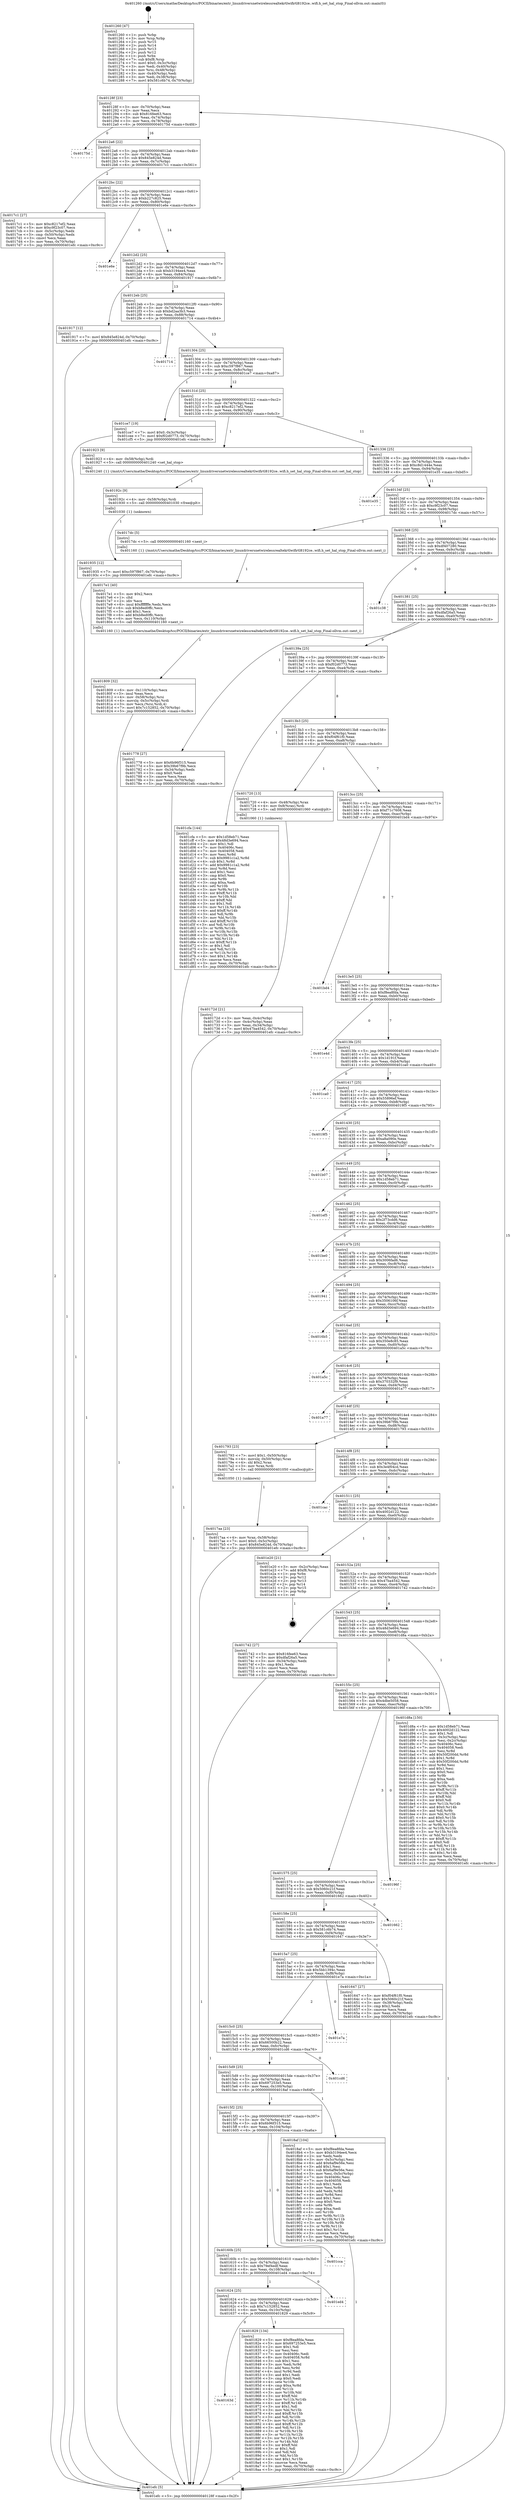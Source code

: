 digraph "0x401260" {
  label = "0x401260 (/mnt/c/Users/mathe/Desktop/tcc/POCII/binaries/extr_linuxdriversnetwirelessrealtekrtlwifirtl8192ce..wifi.h_set_hal_stop_Final-ollvm.out::main(0))"
  labelloc = "t"
  node[shape=record]

  Entry [label="",width=0.3,height=0.3,shape=circle,fillcolor=black,style=filled]
  "0x40128f" [label="{
     0x40128f [23]\l
     | [instrs]\l
     &nbsp;&nbsp;0x40128f \<+3\>: mov -0x70(%rbp),%eax\l
     &nbsp;&nbsp;0x401292 \<+2\>: mov %eax,%ecx\l
     &nbsp;&nbsp;0x401294 \<+6\>: sub $0x816fee63,%ecx\l
     &nbsp;&nbsp;0x40129a \<+3\>: mov %eax,-0x74(%rbp)\l
     &nbsp;&nbsp;0x40129d \<+3\>: mov %ecx,-0x78(%rbp)\l
     &nbsp;&nbsp;0x4012a0 \<+6\>: je 000000000040175d \<main+0x4fd\>\l
  }"]
  "0x40175d" [label="{
     0x40175d\l
  }", style=dashed]
  "0x4012a6" [label="{
     0x4012a6 [22]\l
     | [instrs]\l
     &nbsp;&nbsp;0x4012a6 \<+5\>: jmp 00000000004012ab \<main+0x4b\>\l
     &nbsp;&nbsp;0x4012ab \<+3\>: mov -0x74(%rbp),%eax\l
     &nbsp;&nbsp;0x4012ae \<+5\>: sub $0x845e824d,%eax\l
     &nbsp;&nbsp;0x4012b3 \<+3\>: mov %eax,-0x7c(%rbp)\l
     &nbsp;&nbsp;0x4012b6 \<+6\>: je 00000000004017c1 \<main+0x561\>\l
  }"]
  Exit [label="",width=0.3,height=0.3,shape=circle,fillcolor=black,style=filled,peripheries=2]
  "0x4017c1" [label="{
     0x4017c1 [27]\l
     | [instrs]\l
     &nbsp;&nbsp;0x4017c1 \<+5\>: mov $0xc8217ef2,%eax\l
     &nbsp;&nbsp;0x4017c6 \<+5\>: mov $0xc9f23c07,%ecx\l
     &nbsp;&nbsp;0x4017cb \<+3\>: mov -0x5c(%rbp),%edx\l
     &nbsp;&nbsp;0x4017ce \<+3\>: cmp -0x50(%rbp),%edx\l
     &nbsp;&nbsp;0x4017d1 \<+3\>: cmovl %ecx,%eax\l
     &nbsp;&nbsp;0x4017d4 \<+3\>: mov %eax,-0x70(%rbp)\l
     &nbsp;&nbsp;0x4017d7 \<+5\>: jmp 0000000000401efc \<main+0xc9c\>\l
  }"]
  "0x4012bc" [label="{
     0x4012bc [22]\l
     | [instrs]\l
     &nbsp;&nbsp;0x4012bc \<+5\>: jmp 00000000004012c1 \<main+0x61\>\l
     &nbsp;&nbsp;0x4012c1 \<+3\>: mov -0x74(%rbp),%eax\l
     &nbsp;&nbsp;0x4012c4 \<+5\>: sub $0xb227c825,%eax\l
     &nbsp;&nbsp;0x4012c9 \<+3\>: mov %eax,-0x80(%rbp)\l
     &nbsp;&nbsp;0x4012cc \<+6\>: je 0000000000401e6e \<main+0xc0e\>\l
  }"]
  "0x401935" [label="{
     0x401935 [12]\l
     | [instrs]\l
     &nbsp;&nbsp;0x401935 \<+7\>: movl $0xc597f867,-0x70(%rbp)\l
     &nbsp;&nbsp;0x40193c \<+5\>: jmp 0000000000401efc \<main+0xc9c\>\l
  }"]
  "0x401e6e" [label="{
     0x401e6e\l
  }", style=dashed]
  "0x4012d2" [label="{
     0x4012d2 [25]\l
     | [instrs]\l
     &nbsp;&nbsp;0x4012d2 \<+5\>: jmp 00000000004012d7 \<main+0x77\>\l
     &nbsp;&nbsp;0x4012d7 \<+3\>: mov -0x74(%rbp),%eax\l
     &nbsp;&nbsp;0x4012da \<+5\>: sub $0xb3194ee4,%eax\l
     &nbsp;&nbsp;0x4012df \<+6\>: mov %eax,-0x84(%rbp)\l
     &nbsp;&nbsp;0x4012e5 \<+6\>: je 0000000000401917 \<main+0x6b7\>\l
  }"]
  "0x40192c" [label="{
     0x40192c [9]\l
     | [instrs]\l
     &nbsp;&nbsp;0x40192c \<+4\>: mov -0x58(%rbp),%rdi\l
     &nbsp;&nbsp;0x401930 \<+5\>: call 0000000000401030 \<free@plt\>\l
     | [calls]\l
     &nbsp;&nbsp;0x401030 \{1\} (unknown)\l
  }"]
  "0x401917" [label="{
     0x401917 [12]\l
     | [instrs]\l
     &nbsp;&nbsp;0x401917 \<+7\>: movl $0x845e824d,-0x70(%rbp)\l
     &nbsp;&nbsp;0x40191e \<+5\>: jmp 0000000000401efc \<main+0xc9c\>\l
  }"]
  "0x4012eb" [label="{
     0x4012eb [25]\l
     | [instrs]\l
     &nbsp;&nbsp;0x4012eb \<+5\>: jmp 00000000004012f0 \<main+0x90\>\l
     &nbsp;&nbsp;0x4012f0 \<+3\>: mov -0x74(%rbp),%eax\l
     &nbsp;&nbsp;0x4012f3 \<+5\>: sub $0xbd2aa3b3,%eax\l
     &nbsp;&nbsp;0x4012f8 \<+6\>: mov %eax,-0x88(%rbp)\l
     &nbsp;&nbsp;0x4012fe \<+6\>: je 0000000000401714 \<main+0x4b4\>\l
  }"]
  "0x40163d" [label="{
     0x40163d\l
  }", style=dashed]
  "0x401714" [label="{
     0x401714\l
  }", style=dashed]
  "0x401304" [label="{
     0x401304 [25]\l
     | [instrs]\l
     &nbsp;&nbsp;0x401304 \<+5\>: jmp 0000000000401309 \<main+0xa9\>\l
     &nbsp;&nbsp;0x401309 \<+3\>: mov -0x74(%rbp),%eax\l
     &nbsp;&nbsp;0x40130c \<+5\>: sub $0xc597f867,%eax\l
     &nbsp;&nbsp;0x401311 \<+6\>: mov %eax,-0x8c(%rbp)\l
     &nbsp;&nbsp;0x401317 \<+6\>: je 0000000000401ce7 \<main+0xa87\>\l
  }"]
  "0x401829" [label="{
     0x401829 [134]\l
     | [instrs]\l
     &nbsp;&nbsp;0x401829 \<+5\>: mov $0xf8ea8fda,%eax\l
     &nbsp;&nbsp;0x40182e \<+5\>: mov $0x697253e5,%ecx\l
     &nbsp;&nbsp;0x401833 \<+2\>: mov $0x1,%dl\l
     &nbsp;&nbsp;0x401835 \<+2\>: xor %esi,%esi\l
     &nbsp;&nbsp;0x401837 \<+7\>: mov 0x40406c,%edi\l
     &nbsp;&nbsp;0x40183e \<+8\>: mov 0x404058,%r8d\l
     &nbsp;&nbsp;0x401846 \<+3\>: sub $0x1,%esi\l
     &nbsp;&nbsp;0x401849 \<+3\>: mov %edi,%r9d\l
     &nbsp;&nbsp;0x40184c \<+3\>: add %esi,%r9d\l
     &nbsp;&nbsp;0x40184f \<+4\>: imul %r9d,%edi\l
     &nbsp;&nbsp;0x401853 \<+3\>: and $0x1,%edi\l
     &nbsp;&nbsp;0x401856 \<+3\>: cmp $0x0,%edi\l
     &nbsp;&nbsp;0x401859 \<+4\>: sete %r10b\l
     &nbsp;&nbsp;0x40185d \<+4\>: cmp $0xa,%r8d\l
     &nbsp;&nbsp;0x401861 \<+4\>: setl %r11b\l
     &nbsp;&nbsp;0x401865 \<+3\>: mov %r10b,%bl\l
     &nbsp;&nbsp;0x401868 \<+3\>: xor $0xff,%bl\l
     &nbsp;&nbsp;0x40186b \<+3\>: mov %r11b,%r14b\l
     &nbsp;&nbsp;0x40186e \<+4\>: xor $0xff,%r14b\l
     &nbsp;&nbsp;0x401872 \<+3\>: xor $0x1,%dl\l
     &nbsp;&nbsp;0x401875 \<+3\>: mov %bl,%r15b\l
     &nbsp;&nbsp;0x401878 \<+4\>: and $0xff,%r15b\l
     &nbsp;&nbsp;0x40187c \<+3\>: and %dl,%r10b\l
     &nbsp;&nbsp;0x40187f \<+3\>: mov %r14b,%r12b\l
     &nbsp;&nbsp;0x401882 \<+4\>: and $0xff,%r12b\l
     &nbsp;&nbsp;0x401886 \<+3\>: and %dl,%r11b\l
     &nbsp;&nbsp;0x401889 \<+3\>: or %r10b,%r15b\l
     &nbsp;&nbsp;0x40188c \<+3\>: or %r11b,%r12b\l
     &nbsp;&nbsp;0x40188f \<+3\>: xor %r12b,%r15b\l
     &nbsp;&nbsp;0x401892 \<+3\>: or %r14b,%bl\l
     &nbsp;&nbsp;0x401895 \<+3\>: xor $0xff,%bl\l
     &nbsp;&nbsp;0x401898 \<+3\>: or $0x1,%dl\l
     &nbsp;&nbsp;0x40189b \<+2\>: and %dl,%bl\l
     &nbsp;&nbsp;0x40189d \<+3\>: or %bl,%r15b\l
     &nbsp;&nbsp;0x4018a0 \<+4\>: test $0x1,%r15b\l
     &nbsp;&nbsp;0x4018a4 \<+3\>: cmovne %ecx,%eax\l
     &nbsp;&nbsp;0x4018a7 \<+3\>: mov %eax,-0x70(%rbp)\l
     &nbsp;&nbsp;0x4018aa \<+5\>: jmp 0000000000401efc \<main+0xc9c\>\l
  }"]
  "0x401ce7" [label="{
     0x401ce7 [19]\l
     | [instrs]\l
     &nbsp;&nbsp;0x401ce7 \<+7\>: movl $0x0,-0x3c(%rbp)\l
     &nbsp;&nbsp;0x401cee \<+7\>: movl $0xf02d0773,-0x70(%rbp)\l
     &nbsp;&nbsp;0x401cf5 \<+5\>: jmp 0000000000401efc \<main+0xc9c\>\l
  }"]
  "0x40131d" [label="{
     0x40131d [25]\l
     | [instrs]\l
     &nbsp;&nbsp;0x40131d \<+5\>: jmp 0000000000401322 \<main+0xc2\>\l
     &nbsp;&nbsp;0x401322 \<+3\>: mov -0x74(%rbp),%eax\l
     &nbsp;&nbsp;0x401325 \<+5\>: sub $0xc8217ef2,%eax\l
     &nbsp;&nbsp;0x40132a \<+6\>: mov %eax,-0x90(%rbp)\l
     &nbsp;&nbsp;0x401330 \<+6\>: je 0000000000401923 \<main+0x6c3\>\l
  }"]
  "0x401624" [label="{
     0x401624 [25]\l
     | [instrs]\l
     &nbsp;&nbsp;0x401624 \<+5\>: jmp 0000000000401629 \<main+0x3c9\>\l
     &nbsp;&nbsp;0x401629 \<+3\>: mov -0x74(%rbp),%eax\l
     &nbsp;&nbsp;0x40162c \<+5\>: sub $0x7c152852,%eax\l
     &nbsp;&nbsp;0x401631 \<+6\>: mov %eax,-0x10c(%rbp)\l
     &nbsp;&nbsp;0x401637 \<+6\>: je 0000000000401829 \<main+0x5c9\>\l
  }"]
  "0x401923" [label="{
     0x401923 [9]\l
     | [instrs]\l
     &nbsp;&nbsp;0x401923 \<+4\>: mov -0x58(%rbp),%rdi\l
     &nbsp;&nbsp;0x401927 \<+5\>: call 0000000000401240 \<set_hal_stop\>\l
     | [calls]\l
     &nbsp;&nbsp;0x401240 \{1\} (/mnt/c/Users/mathe/Desktop/tcc/POCII/binaries/extr_linuxdriversnetwirelessrealtekrtlwifirtl8192ce..wifi.h_set_hal_stop_Final-ollvm.out::set_hal_stop)\l
  }"]
  "0x401336" [label="{
     0x401336 [25]\l
     | [instrs]\l
     &nbsp;&nbsp;0x401336 \<+5\>: jmp 000000000040133b \<main+0xdb\>\l
     &nbsp;&nbsp;0x40133b \<+3\>: mov -0x74(%rbp),%eax\l
     &nbsp;&nbsp;0x40133e \<+5\>: sub $0xc8d1444e,%eax\l
     &nbsp;&nbsp;0x401343 \<+6\>: mov %eax,-0x94(%rbp)\l
     &nbsp;&nbsp;0x401349 \<+6\>: je 0000000000401e35 \<main+0xbd5\>\l
  }"]
  "0x401ed4" [label="{
     0x401ed4\l
  }", style=dashed]
  "0x401e35" [label="{
     0x401e35\l
  }", style=dashed]
  "0x40134f" [label="{
     0x40134f [25]\l
     | [instrs]\l
     &nbsp;&nbsp;0x40134f \<+5\>: jmp 0000000000401354 \<main+0xf4\>\l
     &nbsp;&nbsp;0x401354 \<+3\>: mov -0x74(%rbp),%eax\l
     &nbsp;&nbsp;0x401357 \<+5\>: sub $0xc9f23c07,%eax\l
     &nbsp;&nbsp;0x40135c \<+6\>: mov %eax,-0x98(%rbp)\l
     &nbsp;&nbsp;0x401362 \<+6\>: je 00000000004017dc \<main+0x57c\>\l
  }"]
  "0x40160b" [label="{
     0x40160b [25]\l
     | [instrs]\l
     &nbsp;&nbsp;0x40160b \<+5\>: jmp 0000000000401610 \<main+0x3b0\>\l
     &nbsp;&nbsp;0x401610 \<+3\>: mov -0x74(%rbp),%eax\l
     &nbsp;&nbsp;0x401613 \<+5\>: sub $0x79ef4edf,%eax\l
     &nbsp;&nbsp;0x401618 \<+6\>: mov %eax,-0x108(%rbp)\l
     &nbsp;&nbsp;0x40161e \<+6\>: je 0000000000401ed4 \<main+0xc74\>\l
  }"]
  "0x4017dc" [label="{
     0x4017dc [5]\l
     | [instrs]\l
     &nbsp;&nbsp;0x4017dc \<+5\>: call 0000000000401160 \<next_i\>\l
     | [calls]\l
     &nbsp;&nbsp;0x401160 \{1\} (/mnt/c/Users/mathe/Desktop/tcc/POCII/binaries/extr_linuxdriversnetwirelessrealtekrtlwifirtl8192ce..wifi.h_set_hal_stop_Final-ollvm.out::next_i)\l
  }"]
  "0x401368" [label="{
     0x401368 [25]\l
     | [instrs]\l
     &nbsp;&nbsp;0x401368 \<+5\>: jmp 000000000040136d \<main+0x10d\>\l
     &nbsp;&nbsp;0x40136d \<+3\>: mov -0x74(%rbp),%eax\l
     &nbsp;&nbsp;0x401370 \<+5\>: sub $0xdf407280,%eax\l
     &nbsp;&nbsp;0x401375 \<+6\>: mov %eax,-0x9c(%rbp)\l
     &nbsp;&nbsp;0x40137b \<+6\>: je 0000000000401c38 \<main+0x9d8\>\l
  }"]
  "0x401cca" [label="{
     0x401cca\l
  }", style=dashed]
  "0x401c38" [label="{
     0x401c38\l
  }", style=dashed]
  "0x401381" [label="{
     0x401381 [25]\l
     | [instrs]\l
     &nbsp;&nbsp;0x401381 \<+5\>: jmp 0000000000401386 \<main+0x126\>\l
     &nbsp;&nbsp;0x401386 \<+3\>: mov -0x74(%rbp),%eax\l
     &nbsp;&nbsp;0x401389 \<+5\>: sub $0xdfaf26a5,%eax\l
     &nbsp;&nbsp;0x40138e \<+6\>: mov %eax,-0xa0(%rbp)\l
     &nbsp;&nbsp;0x401394 \<+6\>: je 0000000000401778 \<main+0x518\>\l
  }"]
  "0x4015f2" [label="{
     0x4015f2 [25]\l
     | [instrs]\l
     &nbsp;&nbsp;0x4015f2 \<+5\>: jmp 00000000004015f7 \<main+0x397\>\l
     &nbsp;&nbsp;0x4015f7 \<+3\>: mov -0x74(%rbp),%eax\l
     &nbsp;&nbsp;0x4015fa \<+5\>: sub $0x6b96f315,%eax\l
     &nbsp;&nbsp;0x4015ff \<+6\>: mov %eax,-0x104(%rbp)\l
     &nbsp;&nbsp;0x401605 \<+6\>: je 0000000000401cca \<main+0xa6a\>\l
  }"]
  "0x401778" [label="{
     0x401778 [27]\l
     | [instrs]\l
     &nbsp;&nbsp;0x401778 \<+5\>: mov $0x6b96f315,%eax\l
     &nbsp;&nbsp;0x40177d \<+5\>: mov $0x39b67f9b,%ecx\l
     &nbsp;&nbsp;0x401782 \<+3\>: mov -0x34(%rbp),%edx\l
     &nbsp;&nbsp;0x401785 \<+3\>: cmp $0x0,%edx\l
     &nbsp;&nbsp;0x401788 \<+3\>: cmove %ecx,%eax\l
     &nbsp;&nbsp;0x40178b \<+3\>: mov %eax,-0x70(%rbp)\l
     &nbsp;&nbsp;0x40178e \<+5\>: jmp 0000000000401efc \<main+0xc9c\>\l
  }"]
  "0x40139a" [label="{
     0x40139a [25]\l
     | [instrs]\l
     &nbsp;&nbsp;0x40139a \<+5\>: jmp 000000000040139f \<main+0x13f\>\l
     &nbsp;&nbsp;0x40139f \<+3\>: mov -0x74(%rbp),%eax\l
     &nbsp;&nbsp;0x4013a2 \<+5\>: sub $0xf02d0773,%eax\l
     &nbsp;&nbsp;0x4013a7 \<+6\>: mov %eax,-0xa4(%rbp)\l
     &nbsp;&nbsp;0x4013ad \<+6\>: je 0000000000401cfa \<main+0xa9a\>\l
  }"]
  "0x4018af" [label="{
     0x4018af [104]\l
     | [instrs]\l
     &nbsp;&nbsp;0x4018af \<+5\>: mov $0xf8ea8fda,%eax\l
     &nbsp;&nbsp;0x4018b4 \<+5\>: mov $0xb3194ee4,%ecx\l
     &nbsp;&nbsp;0x4018b9 \<+2\>: xor %edx,%edx\l
     &nbsp;&nbsp;0x4018bb \<+3\>: mov -0x5c(%rbp),%esi\l
     &nbsp;&nbsp;0x4018be \<+6\>: add $0x6af9e56e,%esi\l
     &nbsp;&nbsp;0x4018c4 \<+3\>: add $0x1,%esi\l
     &nbsp;&nbsp;0x4018c7 \<+6\>: sub $0x6af9e56e,%esi\l
     &nbsp;&nbsp;0x4018cd \<+3\>: mov %esi,-0x5c(%rbp)\l
     &nbsp;&nbsp;0x4018d0 \<+7\>: mov 0x40406c,%esi\l
     &nbsp;&nbsp;0x4018d7 \<+7\>: mov 0x404058,%edi\l
     &nbsp;&nbsp;0x4018de \<+3\>: sub $0x1,%edx\l
     &nbsp;&nbsp;0x4018e1 \<+3\>: mov %esi,%r8d\l
     &nbsp;&nbsp;0x4018e4 \<+3\>: add %edx,%r8d\l
     &nbsp;&nbsp;0x4018e7 \<+4\>: imul %r8d,%esi\l
     &nbsp;&nbsp;0x4018eb \<+3\>: and $0x1,%esi\l
     &nbsp;&nbsp;0x4018ee \<+3\>: cmp $0x0,%esi\l
     &nbsp;&nbsp;0x4018f1 \<+4\>: sete %r9b\l
     &nbsp;&nbsp;0x4018f5 \<+3\>: cmp $0xa,%edi\l
     &nbsp;&nbsp;0x4018f8 \<+4\>: setl %r10b\l
     &nbsp;&nbsp;0x4018fc \<+3\>: mov %r9b,%r11b\l
     &nbsp;&nbsp;0x4018ff \<+3\>: and %r10b,%r11b\l
     &nbsp;&nbsp;0x401902 \<+3\>: xor %r10b,%r9b\l
     &nbsp;&nbsp;0x401905 \<+3\>: or %r9b,%r11b\l
     &nbsp;&nbsp;0x401908 \<+4\>: test $0x1,%r11b\l
     &nbsp;&nbsp;0x40190c \<+3\>: cmovne %ecx,%eax\l
     &nbsp;&nbsp;0x40190f \<+3\>: mov %eax,-0x70(%rbp)\l
     &nbsp;&nbsp;0x401912 \<+5\>: jmp 0000000000401efc \<main+0xc9c\>\l
  }"]
  "0x401cfa" [label="{
     0x401cfa [144]\l
     | [instrs]\l
     &nbsp;&nbsp;0x401cfa \<+5\>: mov $0x1d58eb71,%eax\l
     &nbsp;&nbsp;0x401cff \<+5\>: mov $0x48d3e694,%ecx\l
     &nbsp;&nbsp;0x401d04 \<+2\>: mov $0x1,%dl\l
     &nbsp;&nbsp;0x401d06 \<+7\>: mov 0x40406c,%esi\l
     &nbsp;&nbsp;0x401d0d \<+7\>: mov 0x404058,%edi\l
     &nbsp;&nbsp;0x401d14 \<+3\>: mov %esi,%r8d\l
     &nbsp;&nbsp;0x401d17 \<+7\>: sub $0x9981c1a2,%r8d\l
     &nbsp;&nbsp;0x401d1e \<+4\>: sub $0x1,%r8d\l
     &nbsp;&nbsp;0x401d22 \<+7\>: add $0x9981c1a2,%r8d\l
     &nbsp;&nbsp;0x401d29 \<+4\>: imul %r8d,%esi\l
     &nbsp;&nbsp;0x401d2d \<+3\>: and $0x1,%esi\l
     &nbsp;&nbsp;0x401d30 \<+3\>: cmp $0x0,%esi\l
     &nbsp;&nbsp;0x401d33 \<+4\>: sete %r9b\l
     &nbsp;&nbsp;0x401d37 \<+3\>: cmp $0xa,%edi\l
     &nbsp;&nbsp;0x401d3a \<+4\>: setl %r10b\l
     &nbsp;&nbsp;0x401d3e \<+3\>: mov %r9b,%r11b\l
     &nbsp;&nbsp;0x401d41 \<+4\>: xor $0xff,%r11b\l
     &nbsp;&nbsp;0x401d45 \<+3\>: mov %r10b,%bl\l
     &nbsp;&nbsp;0x401d48 \<+3\>: xor $0xff,%bl\l
     &nbsp;&nbsp;0x401d4b \<+3\>: xor $0x1,%dl\l
     &nbsp;&nbsp;0x401d4e \<+3\>: mov %r11b,%r14b\l
     &nbsp;&nbsp;0x401d51 \<+4\>: and $0xff,%r14b\l
     &nbsp;&nbsp;0x401d55 \<+3\>: and %dl,%r9b\l
     &nbsp;&nbsp;0x401d58 \<+3\>: mov %bl,%r15b\l
     &nbsp;&nbsp;0x401d5b \<+4\>: and $0xff,%r15b\l
     &nbsp;&nbsp;0x401d5f \<+3\>: and %dl,%r10b\l
     &nbsp;&nbsp;0x401d62 \<+3\>: or %r9b,%r14b\l
     &nbsp;&nbsp;0x401d65 \<+3\>: or %r10b,%r15b\l
     &nbsp;&nbsp;0x401d68 \<+3\>: xor %r15b,%r14b\l
     &nbsp;&nbsp;0x401d6b \<+3\>: or %bl,%r11b\l
     &nbsp;&nbsp;0x401d6e \<+4\>: xor $0xff,%r11b\l
     &nbsp;&nbsp;0x401d72 \<+3\>: or $0x1,%dl\l
     &nbsp;&nbsp;0x401d75 \<+3\>: and %dl,%r11b\l
     &nbsp;&nbsp;0x401d78 \<+3\>: or %r11b,%r14b\l
     &nbsp;&nbsp;0x401d7b \<+4\>: test $0x1,%r14b\l
     &nbsp;&nbsp;0x401d7f \<+3\>: cmovne %ecx,%eax\l
     &nbsp;&nbsp;0x401d82 \<+3\>: mov %eax,-0x70(%rbp)\l
     &nbsp;&nbsp;0x401d85 \<+5\>: jmp 0000000000401efc \<main+0xc9c\>\l
  }"]
  "0x4013b3" [label="{
     0x4013b3 [25]\l
     | [instrs]\l
     &nbsp;&nbsp;0x4013b3 \<+5\>: jmp 00000000004013b8 \<main+0x158\>\l
     &nbsp;&nbsp;0x4013b8 \<+3\>: mov -0x74(%rbp),%eax\l
     &nbsp;&nbsp;0x4013bb \<+5\>: sub $0xf04f61f0,%eax\l
     &nbsp;&nbsp;0x4013c0 \<+6\>: mov %eax,-0xa8(%rbp)\l
     &nbsp;&nbsp;0x4013c6 \<+6\>: je 0000000000401720 \<main+0x4c0\>\l
  }"]
  "0x4015d9" [label="{
     0x4015d9 [25]\l
     | [instrs]\l
     &nbsp;&nbsp;0x4015d9 \<+5\>: jmp 00000000004015de \<main+0x37e\>\l
     &nbsp;&nbsp;0x4015de \<+3\>: mov -0x74(%rbp),%eax\l
     &nbsp;&nbsp;0x4015e1 \<+5\>: sub $0x697253e5,%eax\l
     &nbsp;&nbsp;0x4015e6 \<+6\>: mov %eax,-0x100(%rbp)\l
     &nbsp;&nbsp;0x4015ec \<+6\>: je 00000000004018af \<main+0x64f\>\l
  }"]
  "0x401720" [label="{
     0x401720 [13]\l
     | [instrs]\l
     &nbsp;&nbsp;0x401720 \<+4\>: mov -0x48(%rbp),%rax\l
     &nbsp;&nbsp;0x401724 \<+4\>: mov 0x8(%rax),%rdi\l
     &nbsp;&nbsp;0x401728 \<+5\>: call 0000000000401060 \<atoi@plt\>\l
     | [calls]\l
     &nbsp;&nbsp;0x401060 \{1\} (unknown)\l
  }"]
  "0x4013cc" [label="{
     0x4013cc [25]\l
     | [instrs]\l
     &nbsp;&nbsp;0x4013cc \<+5\>: jmp 00000000004013d1 \<main+0x171\>\l
     &nbsp;&nbsp;0x4013d1 \<+3\>: mov -0x74(%rbp),%eax\l
     &nbsp;&nbsp;0x4013d4 \<+5\>: sub $0xf71c7608,%eax\l
     &nbsp;&nbsp;0x4013d9 \<+6\>: mov %eax,-0xac(%rbp)\l
     &nbsp;&nbsp;0x4013df \<+6\>: je 0000000000401bd4 \<main+0x974\>\l
  }"]
  "0x401cd6" [label="{
     0x401cd6\l
  }", style=dashed]
  "0x401bd4" [label="{
     0x401bd4\l
  }", style=dashed]
  "0x4013e5" [label="{
     0x4013e5 [25]\l
     | [instrs]\l
     &nbsp;&nbsp;0x4013e5 \<+5\>: jmp 00000000004013ea \<main+0x18a\>\l
     &nbsp;&nbsp;0x4013ea \<+3\>: mov -0x74(%rbp),%eax\l
     &nbsp;&nbsp;0x4013ed \<+5\>: sub $0xf8ea8fda,%eax\l
     &nbsp;&nbsp;0x4013f2 \<+6\>: mov %eax,-0xb0(%rbp)\l
     &nbsp;&nbsp;0x4013f8 \<+6\>: je 0000000000401e4d \<main+0xbed\>\l
  }"]
  "0x4015c0" [label="{
     0x4015c0 [25]\l
     | [instrs]\l
     &nbsp;&nbsp;0x4015c0 \<+5\>: jmp 00000000004015c5 \<main+0x365\>\l
     &nbsp;&nbsp;0x4015c5 \<+3\>: mov -0x74(%rbp),%eax\l
     &nbsp;&nbsp;0x4015c8 \<+5\>: sub $0x66500b22,%eax\l
     &nbsp;&nbsp;0x4015cd \<+6\>: mov %eax,-0xfc(%rbp)\l
     &nbsp;&nbsp;0x4015d3 \<+6\>: je 0000000000401cd6 \<main+0xa76\>\l
  }"]
  "0x401e4d" [label="{
     0x401e4d\l
  }", style=dashed]
  "0x4013fe" [label="{
     0x4013fe [25]\l
     | [instrs]\l
     &nbsp;&nbsp;0x4013fe \<+5\>: jmp 0000000000401403 \<main+0x1a3\>\l
     &nbsp;&nbsp;0x401403 \<+3\>: mov -0x74(%rbp),%eax\l
     &nbsp;&nbsp;0x401406 \<+5\>: sub $0x1d191f,%eax\l
     &nbsp;&nbsp;0x40140b \<+6\>: mov %eax,-0xb4(%rbp)\l
     &nbsp;&nbsp;0x401411 \<+6\>: je 0000000000401ca0 \<main+0xa40\>\l
  }"]
  "0x401e7a" [label="{
     0x401e7a\l
  }", style=dashed]
  "0x401ca0" [label="{
     0x401ca0\l
  }", style=dashed]
  "0x401417" [label="{
     0x401417 [25]\l
     | [instrs]\l
     &nbsp;&nbsp;0x401417 \<+5\>: jmp 000000000040141c \<main+0x1bc\>\l
     &nbsp;&nbsp;0x40141c \<+3\>: mov -0x74(%rbp),%eax\l
     &nbsp;&nbsp;0x40141f \<+5\>: sub $0x55896ef,%eax\l
     &nbsp;&nbsp;0x401424 \<+6\>: mov %eax,-0xb8(%rbp)\l
     &nbsp;&nbsp;0x40142a \<+6\>: je 00000000004019f5 \<main+0x795\>\l
  }"]
  "0x401809" [label="{
     0x401809 [32]\l
     | [instrs]\l
     &nbsp;&nbsp;0x401809 \<+6\>: mov -0x110(%rbp),%ecx\l
     &nbsp;&nbsp;0x40180f \<+3\>: imul %eax,%ecx\l
     &nbsp;&nbsp;0x401812 \<+4\>: mov -0x58(%rbp),%rsi\l
     &nbsp;&nbsp;0x401816 \<+4\>: movslq -0x5c(%rbp),%rdi\l
     &nbsp;&nbsp;0x40181a \<+3\>: mov %ecx,(%rsi,%rdi,4)\l
     &nbsp;&nbsp;0x40181d \<+7\>: movl $0x7c152852,-0x70(%rbp)\l
     &nbsp;&nbsp;0x401824 \<+5\>: jmp 0000000000401efc \<main+0xc9c\>\l
  }"]
  "0x4019f5" [label="{
     0x4019f5\l
  }", style=dashed]
  "0x401430" [label="{
     0x401430 [25]\l
     | [instrs]\l
     &nbsp;&nbsp;0x401430 \<+5\>: jmp 0000000000401435 \<main+0x1d5\>\l
     &nbsp;&nbsp;0x401435 \<+3\>: mov -0x74(%rbp),%eax\l
     &nbsp;&nbsp;0x401438 \<+5\>: sub $0xa8a090e,%eax\l
     &nbsp;&nbsp;0x40143d \<+6\>: mov %eax,-0xbc(%rbp)\l
     &nbsp;&nbsp;0x401443 \<+6\>: je 0000000000401b07 \<main+0x8a7\>\l
  }"]
  "0x4017e1" [label="{
     0x4017e1 [40]\l
     | [instrs]\l
     &nbsp;&nbsp;0x4017e1 \<+5\>: mov $0x2,%ecx\l
     &nbsp;&nbsp;0x4017e6 \<+1\>: cltd\l
     &nbsp;&nbsp;0x4017e7 \<+2\>: idiv %ecx\l
     &nbsp;&nbsp;0x4017e9 \<+6\>: imul $0xfffffffe,%edx,%ecx\l
     &nbsp;&nbsp;0x4017ef \<+6\>: sub $0xb8ed0ffc,%ecx\l
     &nbsp;&nbsp;0x4017f5 \<+3\>: add $0x1,%ecx\l
     &nbsp;&nbsp;0x4017f8 \<+6\>: add $0xb8ed0ffc,%ecx\l
     &nbsp;&nbsp;0x4017fe \<+6\>: mov %ecx,-0x110(%rbp)\l
     &nbsp;&nbsp;0x401804 \<+5\>: call 0000000000401160 \<next_i\>\l
     | [calls]\l
     &nbsp;&nbsp;0x401160 \{1\} (/mnt/c/Users/mathe/Desktop/tcc/POCII/binaries/extr_linuxdriversnetwirelessrealtekrtlwifirtl8192ce..wifi.h_set_hal_stop_Final-ollvm.out::next_i)\l
  }"]
  "0x401b07" [label="{
     0x401b07\l
  }", style=dashed]
  "0x401449" [label="{
     0x401449 [25]\l
     | [instrs]\l
     &nbsp;&nbsp;0x401449 \<+5\>: jmp 000000000040144e \<main+0x1ee\>\l
     &nbsp;&nbsp;0x40144e \<+3\>: mov -0x74(%rbp),%eax\l
     &nbsp;&nbsp;0x401451 \<+5\>: sub $0x1d58eb71,%eax\l
     &nbsp;&nbsp;0x401456 \<+6\>: mov %eax,-0xc0(%rbp)\l
     &nbsp;&nbsp;0x40145c \<+6\>: je 0000000000401ef5 \<main+0xc95\>\l
  }"]
  "0x4017aa" [label="{
     0x4017aa [23]\l
     | [instrs]\l
     &nbsp;&nbsp;0x4017aa \<+4\>: mov %rax,-0x58(%rbp)\l
     &nbsp;&nbsp;0x4017ae \<+7\>: movl $0x0,-0x5c(%rbp)\l
     &nbsp;&nbsp;0x4017b5 \<+7\>: movl $0x845e824d,-0x70(%rbp)\l
     &nbsp;&nbsp;0x4017bc \<+5\>: jmp 0000000000401efc \<main+0xc9c\>\l
  }"]
  "0x401ef5" [label="{
     0x401ef5\l
  }", style=dashed]
  "0x401462" [label="{
     0x401462 [25]\l
     | [instrs]\l
     &nbsp;&nbsp;0x401462 \<+5\>: jmp 0000000000401467 \<main+0x207\>\l
     &nbsp;&nbsp;0x401467 \<+3\>: mov -0x74(%rbp),%eax\l
     &nbsp;&nbsp;0x40146a \<+5\>: sub $0x2f73cdd6,%eax\l
     &nbsp;&nbsp;0x40146f \<+6\>: mov %eax,-0xc4(%rbp)\l
     &nbsp;&nbsp;0x401475 \<+6\>: je 0000000000401be0 \<main+0x980\>\l
  }"]
  "0x40172d" [label="{
     0x40172d [21]\l
     | [instrs]\l
     &nbsp;&nbsp;0x40172d \<+3\>: mov %eax,-0x4c(%rbp)\l
     &nbsp;&nbsp;0x401730 \<+3\>: mov -0x4c(%rbp),%eax\l
     &nbsp;&nbsp;0x401733 \<+3\>: mov %eax,-0x34(%rbp)\l
     &nbsp;&nbsp;0x401736 \<+7\>: movl $0x47ba4542,-0x70(%rbp)\l
     &nbsp;&nbsp;0x40173d \<+5\>: jmp 0000000000401efc \<main+0xc9c\>\l
  }"]
  "0x401be0" [label="{
     0x401be0\l
  }", style=dashed]
  "0x40147b" [label="{
     0x40147b [25]\l
     | [instrs]\l
     &nbsp;&nbsp;0x40147b \<+5\>: jmp 0000000000401480 \<main+0x220\>\l
     &nbsp;&nbsp;0x401480 \<+3\>: mov -0x74(%rbp),%eax\l
     &nbsp;&nbsp;0x401483 \<+5\>: sub $0x3006fad6,%eax\l
     &nbsp;&nbsp;0x401488 \<+6\>: mov %eax,-0xc8(%rbp)\l
     &nbsp;&nbsp;0x40148e \<+6\>: je 0000000000401941 \<main+0x6e1\>\l
  }"]
  "0x401260" [label="{
     0x401260 [47]\l
     | [instrs]\l
     &nbsp;&nbsp;0x401260 \<+1\>: push %rbp\l
     &nbsp;&nbsp;0x401261 \<+3\>: mov %rsp,%rbp\l
     &nbsp;&nbsp;0x401264 \<+2\>: push %r15\l
     &nbsp;&nbsp;0x401266 \<+2\>: push %r14\l
     &nbsp;&nbsp;0x401268 \<+2\>: push %r13\l
     &nbsp;&nbsp;0x40126a \<+2\>: push %r12\l
     &nbsp;&nbsp;0x40126c \<+1\>: push %rbx\l
     &nbsp;&nbsp;0x40126d \<+7\>: sub $0xf8,%rsp\l
     &nbsp;&nbsp;0x401274 \<+7\>: movl $0x0,-0x3c(%rbp)\l
     &nbsp;&nbsp;0x40127b \<+3\>: mov %edi,-0x40(%rbp)\l
     &nbsp;&nbsp;0x40127e \<+4\>: mov %rsi,-0x48(%rbp)\l
     &nbsp;&nbsp;0x401282 \<+3\>: mov -0x40(%rbp),%edi\l
     &nbsp;&nbsp;0x401285 \<+3\>: mov %edi,-0x38(%rbp)\l
     &nbsp;&nbsp;0x401288 \<+7\>: movl $0x581c6b74,-0x70(%rbp)\l
  }"]
  "0x401941" [label="{
     0x401941\l
  }", style=dashed]
  "0x401494" [label="{
     0x401494 [25]\l
     | [instrs]\l
     &nbsp;&nbsp;0x401494 \<+5\>: jmp 0000000000401499 \<main+0x239\>\l
     &nbsp;&nbsp;0x401499 \<+3\>: mov -0x74(%rbp),%eax\l
     &nbsp;&nbsp;0x40149c \<+5\>: sub $0x3506106f,%eax\l
     &nbsp;&nbsp;0x4014a1 \<+6\>: mov %eax,-0xcc(%rbp)\l
     &nbsp;&nbsp;0x4014a7 \<+6\>: je 00000000004016b5 \<main+0x455\>\l
  }"]
  "0x401efc" [label="{
     0x401efc [5]\l
     | [instrs]\l
     &nbsp;&nbsp;0x401efc \<+5\>: jmp 000000000040128f \<main+0x2f\>\l
  }"]
  "0x4016b5" [label="{
     0x4016b5\l
  }", style=dashed]
  "0x4014ad" [label="{
     0x4014ad [25]\l
     | [instrs]\l
     &nbsp;&nbsp;0x4014ad \<+5\>: jmp 00000000004014b2 \<main+0x252\>\l
     &nbsp;&nbsp;0x4014b2 \<+3\>: mov -0x74(%rbp),%eax\l
     &nbsp;&nbsp;0x4014b5 \<+5\>: sub $0x350e8c85,%eax\l
     &nbsp;&nbsp;0x4014ba \<+6\>: mov %eax,-0xd0(%rbp)\l
     &nbsp;&nbsp;0x4014c0 \<+6\>: je 0000000000401a5c \<main+0x7fc\>\l
  }"]
  "0x4015a7" [label="{
     0x4015a7 [25]\l
     | [instrs]\l
     &nbsp;&nbsp;0x4015a7 \<+5\>: jmp 00000000004015ac \<main+0x34c\>\l
     &nbsp;&nbsp;0x4015ac \<+3\>: mov -0x74(%rbp),%eax\l
     &nbsp;&nbsp;0x4015af \<+5\>: sub $0x5bb1394c,%eax\l
     &nbsp;&nbsp;0x4015b4 \<+6\>: mov %eax,-0xf8(%rbp)\l
     &nbsp;&nbsp;0x4015ba \<+6\>: je 0000000000401e7a \<main+0xc1a\>\l
  }"]
  "0x401a5c" [label="{
     0x401a5c\l
  }", style=dashed]
  "0x4014c6" [label="{
     0x4014c6 [25]\l
     | [instrs]\l
     &nbsp;&nbsp;0x4014c6 \<+5\>: jmp 00000000004014cb \<main+0x26b\>\l
     &nbsp;&nbsp;0x4014cb \<+3\>: mov -0x74(%rbp),%eax\l
     &nbsp;&nbsp;0x4014ce \<+5\>: sub $0x370332f9,%eax\l
     &nbsp;&nbsp;0x4014d3 \<+6\>: mov %eax,-0xd4(%rbp)\l
     &nbsp;&nbsp;0x4014d9 \<+6\>: je 0000000000401a77 \<main+0x817\>\l
  }"]
  "0x401647" [label="{
     0x401647 [27]\l
     | [instrs]\l
     &nbsp;&nbsp;0x401647 \<+5\>: mov $0xf04f61f0,%eax\l
     &nbsp;&nbsp;0x40164c \<+5\>: mov $0x5060c21f,%ecx\l
     &nbsp;&nbsp;0x401651 \<+3\>: mov -0x38(%rbp),%edx\l
     &nbsp;&nbsp;0x401654 \<+3\>: cmp $0x2,%edx\l
     &nbsp;&nbsp;0x401657 \<+3\>: cmovne %ecx,%eax\l
     &nbsp;&nbsp;0x40165a \<+3\>: mov %eax,-0x70(%rbp)\l
     &nbsp;&nbsp;0x40165d \<+5\>: jmp 0000000000401efc \<main+0xc9c\>\l
  }"]
  "0x401a77" [label="{
     0x401a77\l
  }", style=dashed]
  "0x4014df" [label="{
     0x4014df [25]\l
     | [instrs]\l
     &nbsp;&nbsp;0x4014df \<+5\>: jmp 00000000004014e4 \<main+0x284\>\l
     &nbsp;&nbsp;0x4014e4 \<+3\>: mov -0x74(%rbp),%eax\l
     &nbsp;&nbsp;0x4014e7 \<+5\>: sub $0x39b67f9b,%eax\l
     &nbsp;&nbsp;0x4014ec \<+6\>: mov %eax,-0xd8(%rbp)\l
     &nbsp;&nbsp;0x4014f2 \<+6\>: je 0000000000401793 \<main+0x533\>\l
  }"]
  "0x40158e" [label="{
     0x40158e [25]\l
     | [instrs]\l
     &nbsp;&nbsp;0x40158e \<+5\>: jmp 0000000000401593 \<main+0x333\>\l
     &nbsp;&nbsp;0x401593 \<+3\>: mov -0x74(%rbp),%eax\l
     &nbsp;&nbsp;0x401596 \<+5\>: sub $0x581c6b74,%eax\l
     &nbsp;&nbsp;0x40159b \<+6\>: mov %eax,-0xf4(%rbp)\l
     &nbsp;&nbsp;0x4015a1 \<+6\>: je 0000000000401647 \<main+0x3e7\>\l
  }"]
  "0x401793" [label="{
     0x401793 [23]\l
     | [instrs]\l
     &nbsp;&nbsp;0x401793 \<+7\>: movl $0x1,-0x50(%rbp)\l
     &nbsp;&nbsp;0x40179a \<+4\>: movslq -0x50(%rbp),%rax\l
     &nbsp;&nbsp;0x40179e \<+4\>: shl $0x2,%rax\l
     &nbsp;&nbsp;0x4017a2 \<+3\>: mov %rax,%rdi\l
     &nbsp;&nbsp;0x4017a5 \<+5\>: call 0000000000401050 \<malloc@plt\>\l
     | [calls]\l
     &nbsp;&nbsp;0x401050 \{1\} (unknown)\l
  }"]
  "0x4014f8" [label="{
     0x4014f8 [25]\l
     | [instrs]\l
     &nbsp;&nbsp;0x4014f8 \<+5\>: jmp 00000000004014fd \<main+0x29d\>\l
     &nbsp;&nbsp;0x4014fd \<+3\>: mov -0x74(%rbp),%eax\l
     &nbsp;&nbsp;0x401500 \<+5\>: sub $0x3e4f04cd,%eax\l
     &nbsp;&nbsp;0x401505 \<+6\>: mov %eax,-0xdc(%rbp)\l
     &nbsp;&nbsp;0x40150b \<+6\>: je 0000000000401cac \<main+0xa4c\>\l
  }"]
  "0x401662" [label="{
     0x401662\l
  }", style=dashed]
  "0x401cac" [label="{
     0x401cac\l
  }", style=dashed]
  "0x401511" [label="{
     0x401511 [25]\l
     | [instrs]\l
     &nbsp;&nbsp;0x401511 \<+5\>: jmp 0000000000401516 \<main+0x2b6\>\l
     &nbsp;&nbsp;0x401516 \<+3\>: mov -0x74(%rbp),%eax\l
     &nbsp;&nbsp;0x401519 \<+5\>: sub $0x4002d122,%eax\l
     &nbsp;&nbsp;0x40151e \<+6\>: mov %eax,-0xe0(%rbp)\l
     &nbsp;&nbsp;0x401524 \<+6\>: je 0000000000401e20 \<main+0xbc0\>\l
  }"]
  "0x401575" [label="{
     0x401575 [25]\l
     | [instrs]\l
     &nbsp;&nbsp;0x401575 \<+5\>: jmp 000000000040157a \<main+0x31a\>\l
     &nbsp;&nbsp;0x40157a \<+3\>: mov -0x74(%rbp),%eax\l
     &nbsp;&nbsp;0x40157d \<+5\>: sub $0x5060c21f,%eax\l
     &nbsp;&nbsp;0x401582 \<+6\>: mov %eax,-0xf0(%rbp)\l
     &nbsp;&nbsp;0x401588 \<+6\>: je 0000000000401662 \<main+0x402\>\l
  }"]
  "0x401e20" [label="{
     0x401e20 [21]\l
     | [instrs]\l
     &nbsp;&nbsp;0x401e20 \<+3\>: mov -0x2c(%rbp),%eax\l
     &nbsp;&nbsp;0x401e23 \<+7\>: add $0xf8,%rsp\l
     &nbsp;&nbsp;0x401e2a \<+1\>: pop %rbx\l
     &nbsp;&nbsp;0x401e2b \<+2\>: pop %r12\l
     &nbsp;&nbsp;0x401e2d \<+2\>: pop %r13\l
     &nbsp;&nbsp;0x401e2f \<+2\>: pop %r14\l
     &nbsp;&nbsp;0x401e31 \<+2\>: pop %r15\l
     &nbsp;&nbsp;0x401e33 \<+1\>: pop %rbp\l
     &nbsp;&nbsp;0x401e34 \<+1\>: ret\l
  }"]
  "0x40152a" [label="{
     0x40152a [25]\l
     | [instrs]\l
     &nbsp;&nbsp;0x40152a \<+5\>: jmp 000000000040152f \<main+0x2cf\>\l
     &nbsp;&nbsp;0x40152f \<+3\>: mov -0x74(%rbp),%eax\l
     &nbsp;&nbsp;0x401532 \<+5\>: sub $0x47ba4542,%eax\l
     &nbsp;&nbsp;0x401537 \<+6\>: mov %eax,-0xe4(%rbp)\l
     &nbsp;&nbsp;0x40153d \<+6\>: je 0000000000401742 \<main+0x4e2\>\l
  }"]
  "0x40196f" [label="{
     0x40196f\l
  }", style=dashed]
  "0x401742" [label="{
     0x401742 [27]\l
     | [instrs]\l
     &nbsp;&nbsp;0x401742 \<+5\>: mov $0x816fee63,%eax\l
     &nbsp;&nbsp;0x401747 \<+5\>: mov $0xdfaf26a5,%ecx\l
     &nbsp;&nbsp;0x40174c \<+3\>: mov -0x34(%rbp),%edx\l
     &nbsp;&nbsp;0x40174f \<+3\>: cmp $0x1,%edx\l
     &nbsp;&nbsp;0x401752 \<+3\>: cmovl %ecx,%eax\l
     &nbsp;&nbsp;0x401755 \<+3\>: mov %eax,-0x70(%rbp)\l
     &nbsp;&nbsp;0x401758 \<+5\>: jmp 0000000000401efc \<main+0xc9c\>\l
  }"]
  "0x401543" [label="{
     0x401543 [25]\l
     | [instrs]\l
     &nbsp;&nbsp;0x401543 \<+5\>: jmp 0000000000401548 \<main+0x2e8\>\l
     &nbsp;&nbsp;0x401548 \<+3\>: mov -0x74(%rbp),%eax\l
     &nbsp;&nbsp;0x40154b \<+5\>: sub $0x48d3e694,%eax\l
     &nbsp;&nbsp;0x401550 \<+6\>: mov %eax,-0xe8(%rbp)\l
     &nbsp;&nbsp;0x401556 \<+6\>: je 0000000000401d8a \<main+0xb2a\>\l
  }"]
  "0x40155c" [label="{
     0x40155c [25]\l
     | [instrs]\l
     &nbsp;&nbsp;0x40155c \<+5\>: jmp 0000000000401561 \<main+0x301\>\l
     &nbsp;&nbsp;0x401561 \<+3\>: mov -0x74(%rbp),%eax\l
     &nbsp;&nbsp;0x401564 \<+5\>: sub $0x4dbe5058,%eax\l
     &nbsp;&nbsp;0x401569 \<+6\>: mov %eax,-0xec(%rbp)\l
     &nbsp;&nbsp;0x40156f \<+6\>: je 000000000040196f \<main+0x70f\>\l
  }"]
  "0x401d8a" [label="{
     0x401d8a [150]\l
     | [instrs]\l
     &nbsp;&nbsp;0x401d8a \<+5\>: mov $0x1d58eb71,%eax\l
     &nbsp;&nbsp;0x401d8f \<+5\>: mov $0x4002d122,%ecx\l
     &nbsp;&nbsp;0x401d94 \<+2\>: mov $0x1,%dl\l
     &nbsp;&nbsp;0x401d96 \<+3\>: mov -0x3c(%rbp),%esi\l
     &nbsp;&nbsp;0x401d99 \<+3\>: mov %esi,-0x2c(%rbp)\l
     &nbsp;&nbsp;0x401d9c \<+7\>: mov 0x40406c,%esi\l
     &nbsp;&nbsp;0x401da3 \<+7\>: mov 0x404058,%edi\l
     &nbsp;&nbsp;0x401daa \<+3\>: mov %esi,%r8d\l
     &nbsp;&nbsp;0x401dad \<+7\>: add $0x50f200dd,%r8d\l
     &nbsp;&nbsp;0x401db4 \<+4\>: sub $0x1,%r8d\l
     &nbsp;&nbsp;0x401db8 \<+7\>: sub $0x50f200dd,%r8d\l
     &nbsp;&nbsp;0x401dbf \<+4\>: imul %r8d,%esi\l
     &nbsp;&nbsp;0x401dc3 \<+3\>: and $0x1,%esi\l
     &nbsp;&nbsp;0x401dc6 \<+3\>: cmp $0x0,%esi\l
     &nbsp;&nbsp;0x401dc9 \<+4\>: sete %r9b\l
     &nbsp;&nbsp;0x401dcd \<+3\>: cmp $0xa,%edi\l
     &nbsp;&nbsp;0x401dd0 \<+4\>: setl %r10b\l
     &nbsp;&nbsp;0x401dd4 \<+3\>: mov %r9b,%r11b\l
     &nbsp;&nbsp;0x401dd7 \<+4\>: xor $0xff,%r11b\l
     &nbsp;&nbsp;0x401ddb \<+3\>: mov %r10b,%bl\l
     &nbsp;&nbsp;0x401dde \<+3\>: xor $0xff,%bl\l
     &nbsp;&nbsp;0x401de1 \<+3\>: xor $0x0,%dl\l
     &nbsp;&nbsp;0x401de4 \<+3\>: mov %r11b,%r14b\l
     &nbsp;&nbsp;0x401de7 \<+4\>: and $0x0,%r14b\l
     &nbsp;&nbsp;0x401deb \<+3\>: and %dl,%r9b\l
     &nbsp;&nbsp;0x401dee \<+3\>: mov %bl,%r15b\l
     &nbsp;&nbsp;0x401df1 \<+4\>: and $0x0,%r15b\l
     &nbsp;&nbsp;0x401df5 \<+3\>: and %dl,%r10b\l
     &nbsp;&nbsp;0x401df8 \<+3\>: or %r9b,%r14b\l
     &nbsp;&nbsp;0x401dfb \<+3\>: or %r10b,%r15b\l
     &nbsp;&nbsp;0x401dfe \<+3\>: xor %r15b,%r14b\l
     &nbsp;&nbsp;0x401e01 \<+3\>: or %bl,%r11b\l
     &nbsp;&nbsp;0x401e04 \<+4\>: xor $0xff,%r11b\l
     &nbsp;&nbsp;0x401e08 \<+3\>: or $0x0,%dl\l
     &nbsp;&nbsp;0x401e0b \<+3\>: and %dl,%r11b\l
     &nbsp;&nbsp;0x401e0e \<+3\>: or %r11b,%r14b\l
     &nbsp;&nbsp;0x401e11 \<+4\>: test $0x1,%r14b\l
     &nbsp;&nbsp;0x401e15 \<+3\>: cmovne %ecx,%eax\l
     &nbsp;&nbsp;0x401e18 \<+3\>: mov %eax,-0x70(%rbp)\l
     &nbsp;&nbsp;0x401e1b \<+5\>: jmp 0000000000401efc \<main+0xc9c\>\l
  }"]
  Entry -> "0x401260" [label=" 1"]
  "0x40128f" -> "0x40175d" [label=" 0"]
  "0x40128f" -> "0x4012a6" [label=" 16"]
  "0x401e20" -> Exit [label=" 1"]
  "0x4012a6" -> "0x4017c1" [label=" 2"]
  "0x4012a6" -> "0x4012bc" [label=" 14"]
  "0x401d8a" -> "0x401efc" [label=" 1"]
  "0x4012bc" -> "0x401e6e" [label=" 0"]
  "0x4012bc" -> "0x4012d2" [label=" 14"]
  "0x401cfa" -> "0x401efc" [label=" 1"]
  "0x4012d2" -> "0x401917" [label=" 1"]
  "0x4012d2" -> "0x4012eb" [label=" 13"]
  "0x401ce7" -> "0x401efc" [label=" 1"]
  "0x4012eb" -> "0x401714" [label=" 0"]
  "0x4012eb" -> "0x401304" [label=" 13"]
  "0x401935" -> "0x401efc" [label=" 1"]
  "0x401304" -> "0x401ce7" [label=" 1"]
  "0x401304" -> "0x40131d" [label=" 12"]
  "0x40192c" -> "0x401935" [label=" 1"]
  "0x40131d" -> "0x401923" [label=" 1"]
  "0x40131d" -> "0x401336" [label=" 11"]
  "0x401917" -> "0x401efc" [label=" 1"]
  "0x401336" -> "0x401e35" [label=" 0"]
  "0x401336" -> "0x40134f" [label=" 11"]
  "0x4018af" -> "0x401efc" [label=" 1"]
  "0x40134f" -> "0x4017dc" [label=" 1"]
  "0x40134f" -> "0x401368" [label=" 10"]
  "0x401624" -> "0x40163d" [label=" 0"]
  "0x401368" -> "0x401c38" [label=" 0"]
  "0x401368" -> "0x401381" [label=" 10"]
  "0x401624" -> "0x401829" [label=" 1"]
  "0x401381" -> "0x401778" [label=" 1"]
  "0x401381" -> "0x40139a" [label=" 9"]
  "0x40160b" -> "0x401624" [label=" 1"]
  "0x40139a" -> "0x401cfa" [label=" 1"]
  "0x40139a" -> "0x4013b3" [label=" 8"]
  "0x40160b" -> "0x401ed4" [label=" 0"]
  "0x4013b3" -> "0x401720" [label=" 1"]
  "0x4013b3" -> "0x4013cc" [label=" 7"]
  "0x4015f2" -> "0x40160b" [label=" 1"]
  "0x4013cc" -> "0x401bd4" [label=" 0"]
  "0x4013cc" -> "0x4013e5" [label=" 7"]
  "0x4015f2" -> "0x401cca" [label=" 0"]
  "0x4013e5" -> "0x401e4d" [label=" 0"]
  "0x4013e5" -> "0x4013fe" [label=" 7"]
  "0x4015d9" -> "0x4015f2" [label=" 1"]
  "0x4013fe" -> "0x401ca0" [label=" 0"]
  "0x4013fe" -> "0x401417" [label=" 7"]
  "0x4015d9" -> "0x4018af" [label=" 1"]
  "0x401417" -> "0x4019f5" [label=" 0"]
  "0x401417" -> "0x401430" [label=" 7"]
  "0x4015c0" -> "0x4015d9" [label=" 2"]
  "0x401430" -> "0x401b07" [label=" 0"]
  "0x401430" -> "0x401449" [label=" 7"]
  "0x4015c0" -> "0x401cd6" [label=" 0"]
  "0x401449" -> "0x401ef5" [label=" 0"]
  "0x401449" -> "0x401462" [label=" 7"]
  "0x401923" -> "0x40192c" [label=" 1"]
  "0x401462" -> "0x401be0" [label=" 0"]
  "0x401462" -> "0x40147b" [label=" 7"]
  "0x4015a7" -> "0x4015c0" [label=" 2"]
  "0x40147b" -> "0x401941" [label=" 0"]
  "0x40147b" -> "0x401494" [label=" 7"]
  "0x4015a7" -> "0x401e7a" [label=" 0"]
  "0x401494" -> "0x4016b5" [label=" 0"]
  "0x401494" -> "0x4014ad" [label=" 7"]
  "0x401829" -> "0x401efc" [label=" 1"]
  "0x4014ad" -> "0x401a5c" [label=" 0"]
  "0x4014ad" -> "0x4014c6" [label=" 7"]
  "0x401809" -> "0x401efc" [label=" 1"]
  "0x4014c6" -> "0x401a77" [label=" 0"]
  "0x4014c6" -> "0x4014df" [label=" 7"]
  "0x4017e1" -> "0x401809" [label=" 1"]
  "0x4014df" -> "0x401793" [label=" 1"]
  "0x4014df" -> "0x4014f8" [label=" 6"]
  "0x4017c1" -> "0x401efc" [label=" 2"]
  "0x4014f8" -> "0x401cac" [label=" 0"]
  "0x4014f8" -> "0x401511" [label=" 6"]
  "0x4017aa" -> "0x401efc" [label=" 1"]
  "0x401511" -> "0x401e20" [label=" 1"]
  "0x401511" -> "0x40152a" [label=" 5"]
  "0x401778" -> "0x401efc" [label=" 1"]
  "0x40152a" -> "0x401742" [label=" 1"]
  "0x40152a" -> "0x401543" [label=" 4"]
  "0x401742" -> "0x401efc" [label=" 1"]
  "0x401543" -> "0x401d8a" [label=" 1"]
  "0x401543" -> "0x40155c" [label=" 3"]
  "0x40172d" -> "0x401efc" [label=" 1"]
  "0x40155c" -> "0x40196f" [label=" 0"]
  "0x40155c" -> "0x401575" [label=" 3"]
  "0x401793" -> "0x4017aa" [label=" 1"]
  "0x401575" -> "0x401662" [label=" 0"]
  "0x401575" -> "0x40158e" [label=" 3"]
  "0x4017dc" -> "0x4017e1" [label=" 1"]
  "0x40158e" -> "0x401647" [label=" 1"]
  "0x40158e" -> "0x4015a7" [label=" 2"]
  "0x401647" -> "0x401efc" [label=" 1"]
  "0x401260" -> "0x40128f" [label=" 1"]
  "0x401efc" -> "0x40128f" [label=" 15"]
  "0x401720" -> "0x40172d" [label=" 1"]
}
